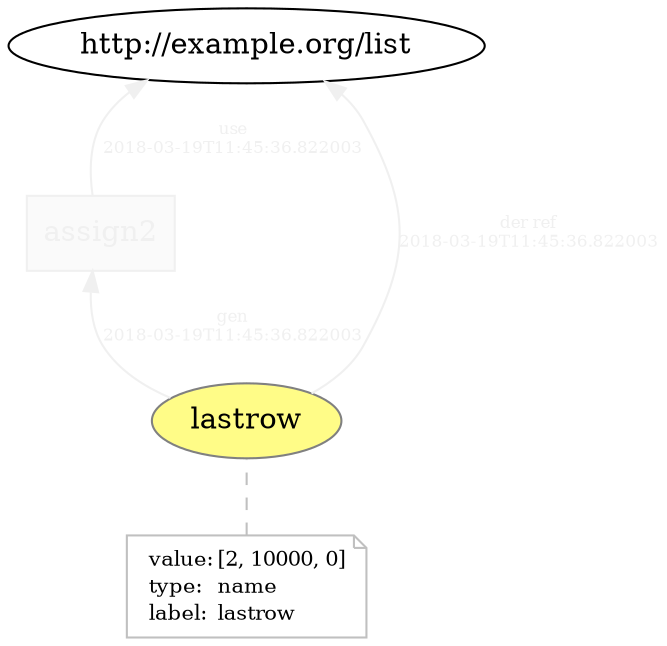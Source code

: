 digraph "PROV" { size="16,12"; rankdir="BT";
"http://example.org/lastrow" [fillcolor="#FFFC87",color="#808080",style="filled",label="lastrow",URL="http://example.org/lastrow"]
"-attrs0" [color="gray",shape="note",fontsize="10",fontcolor="black",label=<<TABLE cellpadding="0" border="0">
	<TR>
	    <TD align="left">value:</TD>
	    <TD align="left">[2, 10000, 0]</TD>
	</TR>
	<TR>
	    <TD align="left">type:</TD>
	    <TD align="left">name</TD>
	</TR>
	<TR>
	    <TD align="left">label:</TD>
	    <TD align="left">lastrow</TD>
	</TR>
</TABLE>>]
"-attrs0" -> "http://example.org/lastrow" [color="gray",style="dashed",arrowhead="none"]
"http://example.org/assign2" [fillcolor="#FAFAFA",color="#F0F0F0",shape="polygon",sides="4",style="filled",fontcolor="#F0F0F0",label="assign2",URL="http://example.org/assign2"]
"http://example.org/lastrow" -> "http://example.org/list" [fontsize="8",distance="1.5",angle="60.0",rotation="20",label="der ref
2018-03-19T11:45:36.822003",fontcolor="#F0F0F0",color="#F0F0F0"]
"http://example.org/assign2" -> "http://example.org/list" [fontsize="8",distance="1.5",angle="60.0",rotation="20",label="use
2018-03-19T11:45:36.822003",fontcolor="#F0F0F0",color="#F0F0F0"]
"http://example.org/lastrow" -> "http://example.org/assign2" [fontsize="8",distance="1.5",angle="60.0",rotation="20",label="gen
2018-03-19T11:45:36.822003",fontcolor="#F0F0F0",color="#F0F0F0"]
}